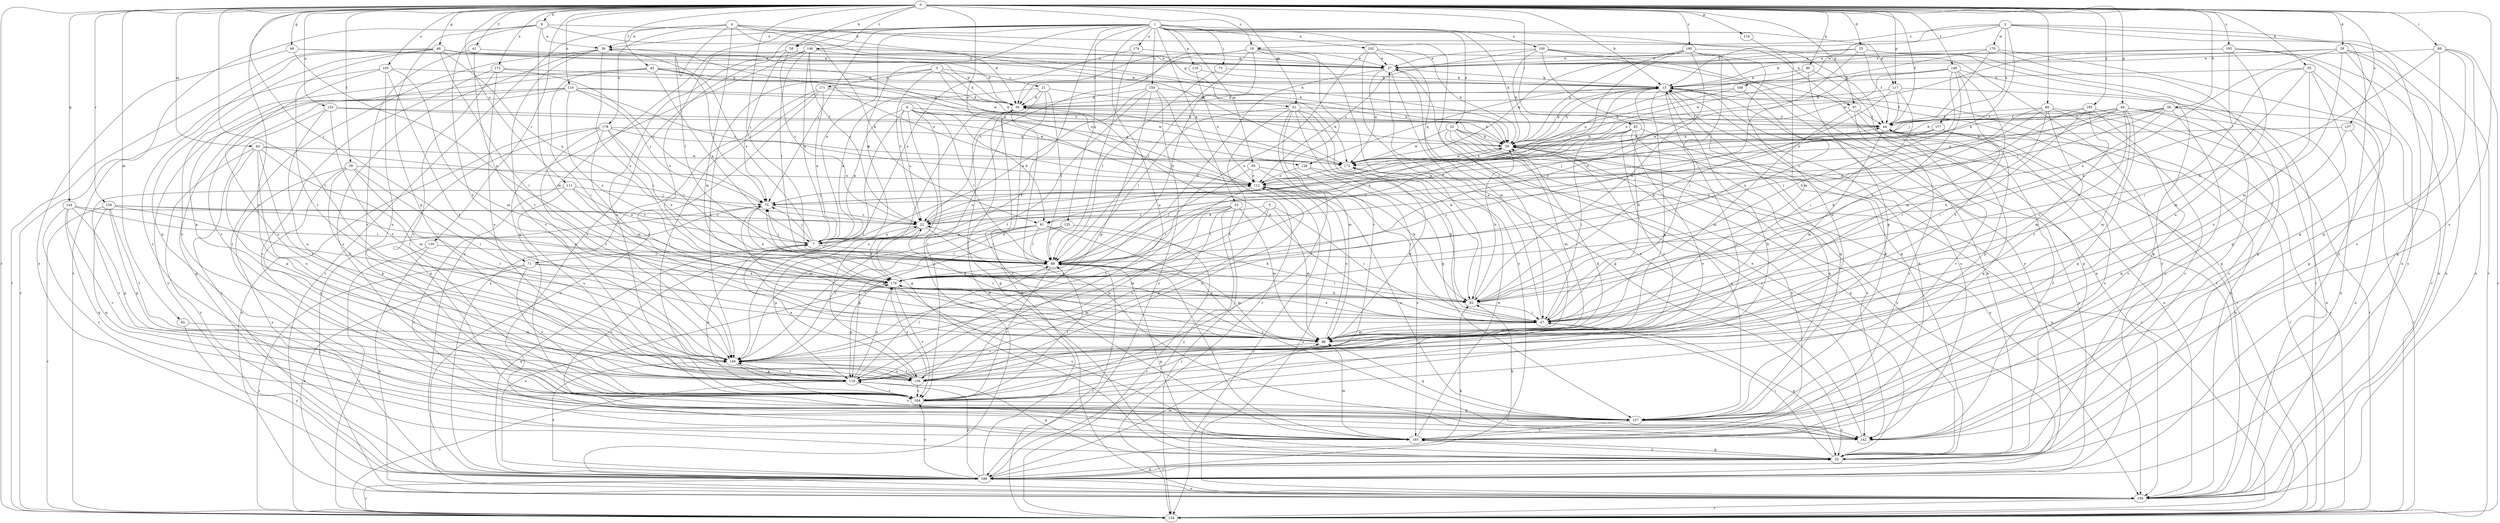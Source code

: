 strict digraph  {
0;
1;
2;
3;
4;
5;
6;
7;
8;
15;
19;
21;
22;
25;
28;
30;
32;
33;
36;
37;
39;
41;
42;
44;
46;
48;
49;
51;
52;
55;
56;
58;
59;
66;
67;
69;
71;
73;
75;
80;
81;
82;
83;
89;
92;
94;
95;
96;
97;
100;
102;
104;
105;
110;
111;
112;
116;
117;
118;
119;
124;
125;
126;
127;
129;
130;
134;
137;
142;
146;
148;
149;
153;
154;
156;
164;
168;
170;
171;
172;
173;
174;
177;
178;
179;
185;
186;
190;
192;
193;
0 -> 8  [label=b];
0 -> 15  [label=b];
0 -> 19  [label=c];
0 -> 25  [label=d];
0 -> 28  [label=d];
0 -> 39  [label=f];
0 -> 41  [label=f];
0 -> 42  [label=f];
0 -> 44  [label=f];
0 -> 46  [label=g];
0 -> 48  [label=g];
0 -> 49  [label=g];
0 -> 51  [label=g];
0 -> 55  [label=h];
0 -> 56  [label=h];
0 -> 58  [label=h];
0 -> 66  [label=i];
0 -> 69  [label=j];
0 -> 71  [label=j];
0 -> 80  [label=k];
0 -> 83  [label=l];
0 -> 89  [label=l];
0 -> 92  [label=m];
0 -> 94  [label=m];
0 -> 97  [label=n];
0 -> 105  [label=o];
0 -> 110  [label=o];
0 -> 111  [label=o];
0 -> 112  [label=o];
0 -> 116  [label=p];
0 -> 117  [label=p];
0 -> 124  [label=q];
0 -> 129  [label=r];
0 -> 130  [label=r];
0 -> 134  [label=r];
0 -> 137  [label=s];
0 -> 142  [label=s];
0 -> 146  [label=t];
0 -> 148  [label=t];
0 -> 149  [label=t];
0 -> 153  [label=u];
0 -> 164  [label=v];
0 -> 173  [label=x];
0 -> 185  [label=y];
0 -> 190  [label=z];
0 -> 192  [label=z];
1 -> 7  [label=a];
1 -> 32  [label=e];
1 -> 33  [label=e];
1 -> 36  [label=e];
1 -> 58  [label=h];
1 -> 59  [label=h];
1 -> 67  [label=i];
1 -> 71  [label=j];
1 -> 73  [label=j];
1 -> 75  [label=j];
1 -> 95  [label=m];
1 -> 97  [label=n];
1 -> 100  [label=n];
1 -> 102  [label=n];
1 -> 117  [label=p];
1 -> 118  [label=p];
1 -> 125  [label=q];
1 -> 149  [label=t];
1 -> 154  [label=u];
1 -> 156  [label=u];
1 -> 174  [label=x];
1 -> 186  [label=y];
1 -> 193  [label=z];
2 -> 15  [label=b];
2 -> 19  [label=c];
2 -> 81  [label=k];
2 -> 104  [label=n];
2 -> 134  [label=r];
2 -> 168  [label=w];
2 -> 170  [label=w];
2 -> 177  [label=x];
2 -> 186  [label=y];
3 -> 21  [label=c];
3 -> 22  [label=c];
3 -> 30  [label=d];
3 -> 112  [label=o];
3 -> 149  [label=t];
3 -> 171  [label=w];
4 -> 30  [label=d];
4 -> 36  [label=e];
4 -> 51  [label=g];
4 -> 81  [label=k];
4 -> 89  [label=l];
4 -> 96  [label=m];
4 -> 134  [label=r];
4 -> 172  [label=w];
4 -> 178  [label=x];
5 -> 67  [label=i];
5 -> 81  [label=k];
5 -> 89  [label=l];
5 -> 96  [label=m];
5 -> 119  [label=p];
6 -> 7  [label=a];
6 -> 22  [label=c];
6 -> 44  [label=f];
6 -> 52  [label=g];
6 -> 81  [label=k];
6 -> 89  [label=l];
6 -> 104  [label=n];
6 -> 126  [label=q];
6 -> 149  [label=t];
7 -> 36  [label=e];
7 -> 75  [label=j];
7 -> 89  [label=l];
8 -> 36  [label=e];
8 -> 44  [label=f];
8 -> 59  [label=h];
8 -> 96  [label=m];
8 -> 119  [label=p];
8 -> 134  [label=r];
8 -> 149  [label=t];
15 -> 30  [label=d];
15 -> 59  [label=h];
15 -> 104  [label=n];
15 -> 119  [label=p];
15 -> 126  [label=q];
15 -> 127  [label=q];
15 -> 134  [label=r];
15 -> 142  [label=s];
15 -> 164  [label=v];
15 -> 179  [label=x];
19 -> 22  [label=c];
19 -> 30  [label=d];
19 -> 37  [label=e];
19 -> 82  [label=k];
19 -> 89  [label=l];
19 -> 164  [label=v];
19 -> 179  [label=x];
21 -> 7  [label=a];
21 -> 30  [label=d];
21 -> 59  [label=h];
21 -> 89  [label=l];
21 -> 104  [label=n];
21 -> 164  [label=v];
22 -> 7  [label=a];
22 -> 44  [label=f];
22 -> 96  [label=m];
22 -> 112  [label=o];
22 -> 119  [label=p];
22 -> 179  [label=x];
25 -> 37  [label=e];
25 -> 44  [label=f];
25 -> 52  [label=g];
25 -> 134  [label=r];
25 -> 172  [label=w];
25 -> 179  [label=x];
28 -> 15  [label=b];
28 -> 37  [label=e];
28 -> 52  [label=g];
28 -> 96  [label=m];
28 -> 104  [label=n];
28 -> 127  [label=q];
28 -> 179  [label=x];
30 -> 44  [label=f];
30 -> 52  [label=g];
30 -> 59  [label=h];
30 -> 142  [label=s];
30 -> 156  [label=u];
30 -> 193  [label=z];
32 -> 52  [label=g];
32 -> 59  [label=h];
32 -> 104  [label=n];
32 -> 134  [label=r];
32 -> 142  [label=s];
32 -> 172  [label=w];
32 -> 186  [label=y];
33 -> 22  [label=c];
33 -> 89  [label=l];
33 -> 96  [label=m];
33 -> 119  [label=p];
33 -> 134  [label=r];
33 -> 156  [label=u];
33 -> 186  [label=y];
36 -> 37  [label=e];
36 -> 112  [label=o];
36 -> 142  [label=s];
36 -> 164  [label=v];
36 -> 179  [label=x];
36 -> 193  [label=z];
37 -> 15  [label=b];
37 -> 52  [label=g];
37 -> 172  [label=w];
37 -> 179  [label=x];
39 -> 67  [label=i];
39 -> 112  [label=o];
39 -> 119  [label=p];
39 -> 127  [label=q];
39 -> 149  [label=t];
39 -> 186  [label=y];
41 -> 37  [label=e];
41 -> 149  [label=t];
41 -> 164  [label=v];
42 -> 7  [label=a];
42 -> 15  [label=b];
42 -> 59  [label=h];
42 -> 67  [label=i];
42 -> 75  [label=j];
42 -> 112  [label=o];
42 -> 119  [label=p];
42 -> 164  [label=v];
44 -> 59  [label=h];
44 -> 96  [label=m];
44 -> 104  [label=n];
44 -> 127  [label=q];
44 -> 142  [label=s];
44 -> 164  [label=v];
46 -> 7  [label=a];
46 -> 30  [label=d];
46 -> 37  [label=e];
46 -> 67  [label=i];
46 -> 127  [label=q];
46 -> 134  [label=r];
46 -> 149  [label=t];
46 -> 172  [label=w];
46 -> 193  [label=z];
48 -> 30  [label=d];
48 -> 37  [label=e];
48 -> 179  [label=x];
48 -> 186  [label=y];
49 -> 22  [label=c];
49 -> 44  [label=f];
49 -> 67  [label=i];
49 -> 89  [label=l];
49 -> 96  [label=m];
49 -> 104  [label=n];
49 -> 112  [label=o];
49 -> 127  [label=q];
49 -> 142  [label=s];
49 -> 172  [label=w];
51 -> 44  [label=f];
51 -> 67  [label=i];
51 -> 82  [label=k];
51 -> 89  [label=l];
51 -> 96  [label=m];
51 -> 127  [label=q];
51 -> 149  [label=t];
51 -> 164  [label=v];
52 -> 15  [label=b];
52 -> 37  [label=e];
52 -> 67  [label=i];
52 -> 119  [label=p];
52 -> 186  [label=y];
52 -> 193  [label=z];
55 -> 15  [label=b];
55 -> 52  [label=g];
55 -> 67  [label=i];
55 -> 96  [label=m];
55 -> 127  [label=q];
55 -> 156  [label=u];
56 -> 44  [label=f];
56 -> 59  [label=h];
56 -> 75  [label=j];
56 -> 82  [label=k];
56 -> 104  [label=n];
56 -> 112  [label=o];
56 -> 193  [label=z];
58 -> 22  [label=c];
58 -> 37  [label=e];
58 -> 75  [label=j];
58 -> 179  [label=x];
59 -> 15  [label=b];
59 -> 96  [label=m];
59 -> 104  [label=n];
59 -> 127  [label=q];
59 -> 142  [label=s];
59 -> 172  [label=w];
66 -> 37  [label=e];
66 -> 82  [label=k];
66 -> 104  [label=n];
66 -> 127  [label=q];
66 -> 134  [label=r];
66 -> 142  [label=s];
67 -> 15  [label=b];
67 -> 30  [label=d];
67 -> 37  [label=e];
67 -> 52  [label=g];
67 -> 75  [label=j];
67 -> 96  [label=m];
67 -> 179  [label=x];
69 -> 44  [label=f];
69 -> 67  [label=i];
69 -> 82  [label=k];
69 -> 134  [label=r];
69 -> 142  [label=s];
69 -> 149  [label=t];
69 -> 179  [label=x];
71 -> 82  [label=k];
71 -> 104  [label=n];
71 -> 134  [label=r];
71 -> 164  [label=v];
71 -> 179  [label=x];
73 -> 15  [label=b];
73 -> 89  [label=l];
75 -> 22  [label=c];
75 -> 96  [label=m];
75 -> 179  [label=x];
75 -> 193  [label=z];
80 -> 15  [label=b];
80 -> 52  [label=g];
80 -> 112  [label=o];
80 -> 119  [label=p];
81 -> 7  [label=a];
81 -> 82  [label=k];
81 -> 89  [label=l];
81 -> 119  [label=p];
81 -> 142  [label=s];
81 -> 149  [label=t];
82 -> 59  [label=h];
82 -> 67  [label=i];
82 -> 89  [label=l];
82 -> 179  [label=x];
83 -> 59  [label=h];
83 -> 67  [label=i];
83 -> 89  [label=l];
83 -> 127  [label=q];
83 -> 156  [label=u];
83 -> 164  [label=v];
83 -> 186  [label=y];
89 -> 22  [label=c];
89 -> 52  [label=g];
89 -> 75  [label=j];
89 -> 96  [label=m];
89 -> 134  [label=r];
89 -> 164  [label=v];
89 -> 179  [label=x];
92 -> 96  [label=m];
92 -> 186  [label=y];
94 -> 22  [label=c];
94 -> 96  [label=m];
94 -> 119  [label=p];
94 -> 149  [label=t];
94 -> 156  [label=u];
94 -> 172  [label=w];
94 -> 186  [label=y];
95 -> 67  [label=i];
95 -> 82  [label=k];
95 -> 89  [label=l];
95 -> 112  [label=o];
96 -> 22  [label=c];
96 -> 112  [label=o];
96 -> 127  [label=q];
96 -> 149  [label=t];
96 -> 172  [label=w];
97 -> 44  [label=f];
97 -> 96  [label=m];
97 -> 104  [label=n];
97 -> 193  [label=z];
100 -> 37  [label=e];
100 -> 52  [label=g];
100 -> 59  [label=h];
100 -> 104  [label=n];
100 -> 112  [label=o];
100 -> 134  [label=r];
100 -> 186  [label=y];
102 -> 37  [label=e];
102 -> 59  [label=h];
102 -> 96  [label=m];
102 -> 179  [label=x];
102 -> 186  [label=y];
104 -> 75  [label=j];
104 -> 112  [label=o];
104 -> 134  [label=r];
105 -> 15  [label=b];
105 -> 96  [label=m];
105 -> 134  [label=r];
105 -> 149  [label=t];
105 -> 156  [label=u];
105 -> 164  [label=v];
110 -> 30  [label=d];
110 -> 52  [label=g];
110 -> 75  [label=j];
110 -> 112  [label=o];
110 -> 156  [label=u];
110 -> 172  [label=w];
110 -> 179  [label=x];
110 -> 186  [label=y];
111 -> 7  [label=a];
111 -> 75  [label=j];
111 -> 156  [label=u];
111 -> 164  [label=v];
111 -> 179  [label=x];
112 -> 75  [label=j];
112 -> 134  [label=r];
112 -> 149  [label=t];
112 -> 156  [label=u];
116 -> 96  [label=m];
117 -> 30  [label=d];
117 -> 44  [label=f];
117 -> 67  [label=i];
117 -> 82  [label=k];
117 -> 104  [label=n];
118 -> 15  [label=b];
118 -> 112  [label=o];
119 -> 89  [label=l];
119 -> 134  [label=r];
119 -> 149  [label=t];
119 -> 164  [label=v];
119 -> 179  [label=x];
124 -> 22  [label=c];
124 -> 89  [label=l];
124 -> 119  [label=p];
124 -> 127  [label=q];
124 -> 164  [label=v];
124 -> 193  [label=z];
125 -> 7  [label=a];
125 -> 89  [label=l];
125 -> 134  [label=r];
125 -> 149  [label=t];
126 -> 82  [label=k];
126 -> 112  [label=o];
126 -> 193  [label=z];
127 -> 15  [label=b];
127 -> 112  [label=o];
127 -> 142  [label=s];
127 -> 193  [label=z];
129 -> 22  [label=c];
129 -> 82  [label=k];
129 -> 119  [label=p];
129 -> 127  [label=q];
129 -> 134  [label=r];
129 -> 149  [label=t];
129 -> 179  [label=x];
130 -> 89  [label=l];
130 -> 104  [label=n];
130 -> 134  [label=r];
137 -> 59  [label=h];
137 -> 127  [label=q];
137 -> 134  [label=r];
142 -> 37  [label=e];
142 -> 82  [label=k];
146 -> 7  [label=a];
146 -> 22  [label=c];
146 -> 37  [label=e];
146 -> 59  [label=h];
146 -> 89  [label=l];
146 -> 127  [label=q];
146 -> 156  [label=u];
148 -> 15  [label=b];
148 -> 52  [label=g];
148 -> 67  [label=i];
148 -> 82  [label=k];
148 -> 89  [label=l];
148 -> 96  [label=m];
148 -> 112  [label=o];
148 -> 149  [label=t];
149 -> 119  [label=p];
149 -> 142  [label=s];
149 -> 156  [label=u];
153 -> 44  [label=f];
153 -> 149  [label=t];
153 -> 156  [label=u];
153 -> 172  [label=w];
153 -> 186  [label=y];
154 -> 7  [label=a];
154 -> 30  [label=d];
154 -> 119  [label=p];
154 -> 134  [label=r];
154 -> 149  [label=t];
154 -> 172  [label=w];
154 -> 186  [label=y];
156 -> 7  [label=a];
156 -> 59  [label=h];
156 -> 149  [label=t];
156 -> 164  [label=v];
156 -> 179  [label=x];
164 -> 7  [label=a];
164 -> 15  [label=b];
164 -> 89  [label=l];
164 -> 127  [label=q];
168 -> 30  [label=d];
168 -> 59  [label=h];
168 -> 179  [label=x];
170 -> 37  [label=e];
170 -> 52  [label=g];
170 -> 75  [label=j];
170 -> 134  [label=r];
170 -> 172  [label=w];
171 -> 7  [label=a];
171 -> 30  [label=d];
171 -> 59  [label=h];
171 -> 104  [label=n];
171 -> 164  [label=v];
171 -> 186  [label=y];
172 -> 59  [label=h];
172 -> 112  [label=o];
173 -> 15  [label=b];
173 -> 75  [label=j];
173 -> 142  [label=s];
173 -> 156  [label=u];
173 -> 164  [label=v];
174 -> 7  [label=a];
174 -> 37  [label=e];
174 -> 89  [label=l];
177 -> 22  [label=c];
177 -> 59  [label=h];
177 -> 75  [label=j];
177 -> 119  [label=p];
177 -> 134  [label=r];
178 -> 59  [label=h];
178 -> 89  [label=l];
178 -> 96  [label=m];
178 -> 104  [label=n];
178 -> 127  [label=q];
178 -> 149  [label=t];
178 -> 172  [label=w];
178 -> 179  [label=x];
179 -> 82  [label=k];
179 -> 96  [label=m];
179 -> 119  [label=p];
179 -> 164  [label=v];
179 -> 193  [label=z];
185 -> 7  [label=a];
185 -> 44  [label=f];
185 -> 67  [label=i];
185 -> 96  [label=m];
185 -> 134  [label=r];
185 -> 193  [label=z];
186 -> 7  [label=a];
186 -> 30  [label=d];
186 -> 52  [label=g];
186 -> 82  [label=k];
186 -> 96  [label=m];
186 -> 104  [label=n];
186 -> 119  [label=p];
186 -> 134  [label=r];
186 -> 149  [label=t];
186 -> 164  [label=v];
186 -> 179  [label=x];
190 -> 22  [label=c];
190 -> 30  [label=d];
190 -> 37  [label=e];
190 -> 59  [label=h];
190 -> 67  [label=i];
190 -> 82  [label=k];
190 -> 156  [label=u];
190 -> 186  [label=y];
192 -> 37  [label=e];
192 -> 82  [label=k];
192 -> 104  [label=n];
192 -> 156  [label=u];
192 -> 172  [label=w];
192 -> 186  [label=y];
193 -> 15  [label=b];
193 -> 22  [label=c];
193 -> 44  [label=f];
193 -> 52  [label=g];
193 -> 59  [label=h];
193 -> 89  [label=l];
193 -> 96  [label=m];
193 -> 172  [label=w];
}
